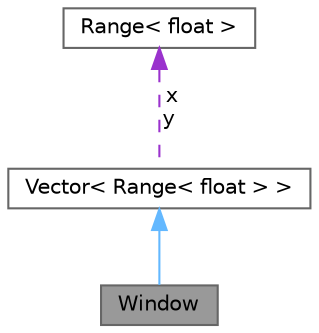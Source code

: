 digraph "Window"
{
 // LATEX_PDF_SIZE
  bgcolor="transparent";
  edge [fontname=Helvetica,fontsize=10,labelfontname=Helvetica,labelfontsize=10];
  node [fontname=Helvetica,fontsize=10,shape=box,height=0.2,width=0.4];
  Node1 [label="Window",height=0.2,width=0.4,color="gray40", fillcolor="grey60", style="filled", fontcolor="black",tooltip="A Display Window object represent an area of the display in normalized coordinates...."];
  Node2 -> Node1 [dir="back",color="steelblue1",style="solid"];
  Node2 [label="Vector\< Range\< float \> \>",height=0.2,width=0.4,color="gray40", fillcolor="white", style="filled",URL="$class_vector.html",tooltip=" "];
  Node3 -> Node2 [dir="back",color="darkorchid3",style="dashed",label=" x\ny" ];
  Node3 [label="Range\< float \>",height=0.2,width=0.4,color="gray40", fillcolor="white", style="filled",URL="$class_range.html",tooltip=" "];
}
